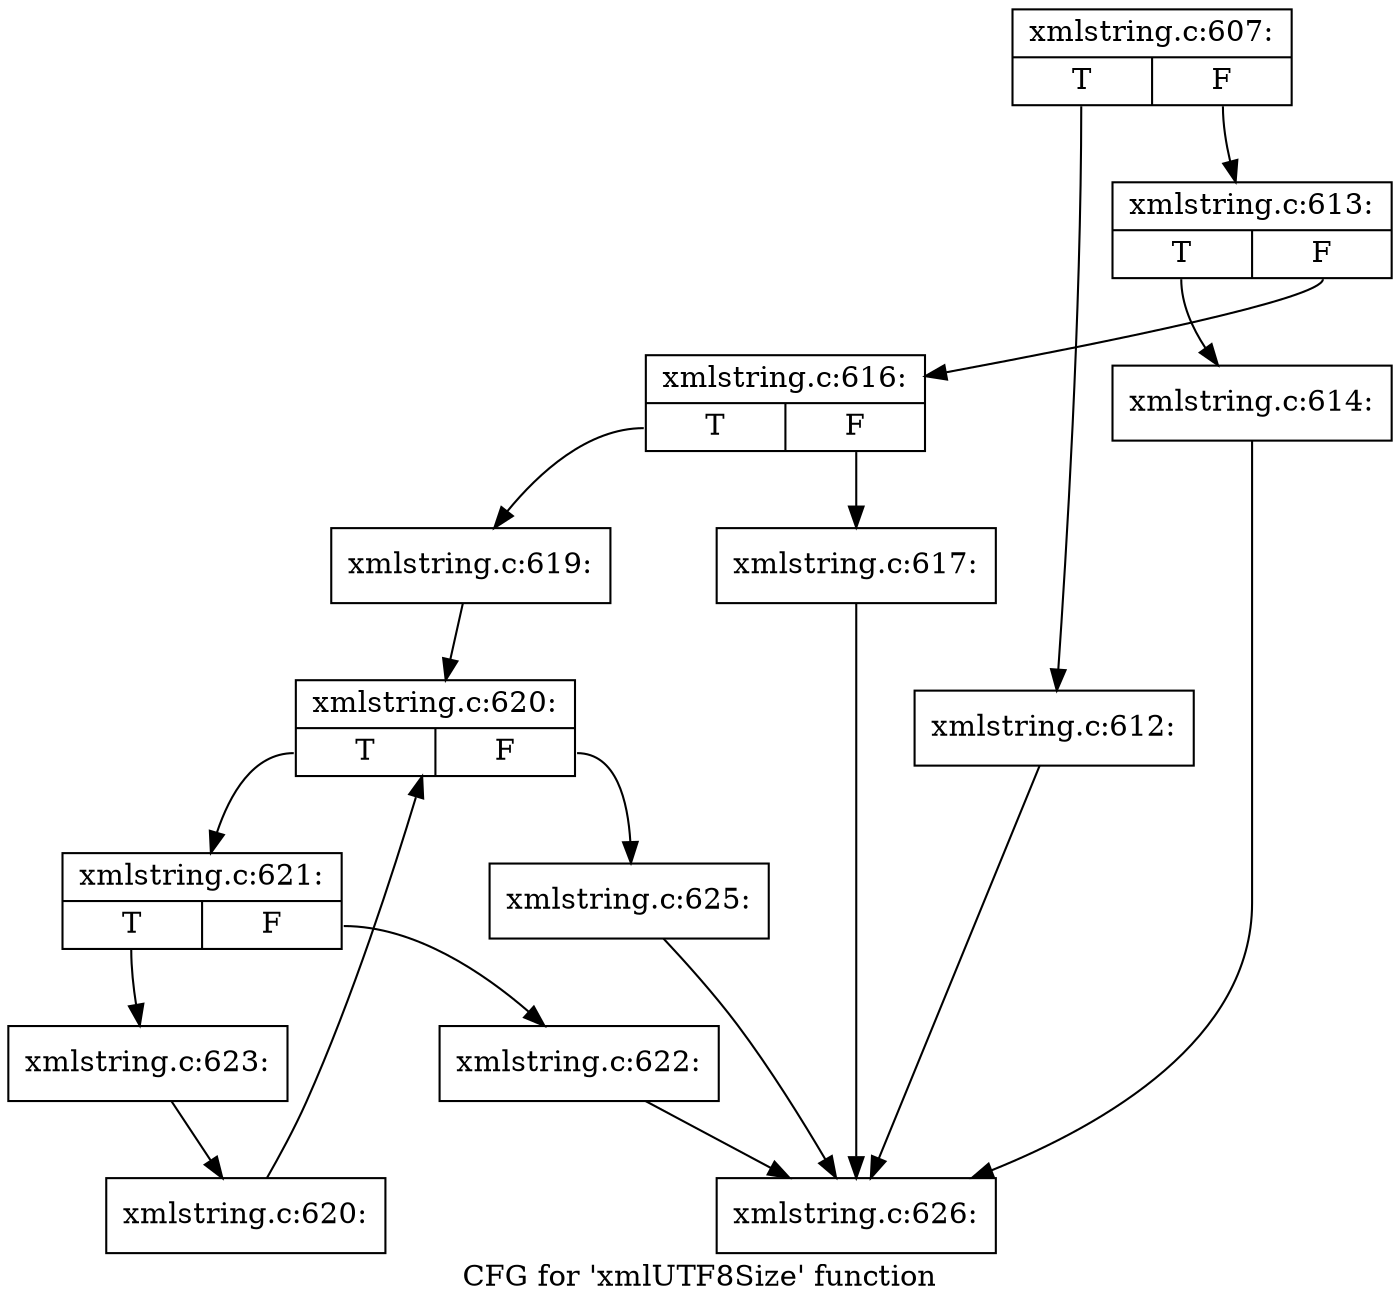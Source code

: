 digraph "CFG for 'xmlUTF8Size' function" {
	label="CFG for 'xmlUTF8Size' function";

	Node0x3903ac0 [shape=record,label="{xmlstring.c:607:|{<s0>T|<s1>F}}"];
	Node0x3903ac0:s0 -> Node0x3901c80;
	Node0x3903ac0:s1 -> Node0x3901cd0;
	Node0x3901c80 [shape=record,label="{xmlstring.c:612:}"];
	Node0x3901c80 -> Node0x3903df0;
	Node0x3901cd0 [shape=record,label="{xmlstring.c:613:|{<s0>T|<s1>F}}"];
	Node0x3901cd0:s0 -> Node0x3904b00;
	Node0x3901cd0:s1 -> Node0x3904b50;
	Node0x3904b00 [shape=record,label="{xmlstring.c:614:}"];
	Node0x3904b00 -> Node0x3903df0;
	Node0x3904b50 [shape=record,label="{xmlstring.c:616:|{<s0>T|<s1>F}}"];
	Node0x3904b50:s0 -> Node0x3905130;
	Node0x3904b50:s1 -> Node0x39050e0;
	Node0x39050e0 [shape=record,label="{xmlstring.c:617:}"];
	Node0x39050e0 -> Node0x3903df0;
	Node0x3905130 [shape=record,label="{xmlstring.c:619:}"];
	Node0x3905130 -> Node0x38d2f40;
	Node0x38d2f40 [shape=record,label="{xmlstring.c:620:|{<s0>T|<s1>F}}"];
	Node0x38d2f40:s0 -> Node0x39061b0;
	Node0x38d2f40:s1 -> Node0x3905880;
	Node0x39061b0 [shape=record,label="{xmlstring.c:621:|{<s0>T|<s1>F}}"];
	Node0x39061b0:s0 -> Node0x3906570;
	Node0x39061b0:s1 -> Node0x3906520;
	Node0x3906520 [shape=record,label="{xmlstring.c:622:}"];
	Node0x3906520 -> Node0x3903df0;
	Node0x3906570 [shape=record,label="{xmlstring.c:623:}"];
	Node0x3906570 -> Node0x3906120;
	Node0x3906120 [shape=record,label="{xmlstring.c:620:}"];
	Node0x3906120 -> Node0x38d2f40;
	Node0x3905880 [shape=record,label="{xmlstring.c:625:}"];
	Node0x3905880 -> Node0x3903df0;
	Node0x3903df0 [shape=record,label="{xmlstring.c:626:}"];
}
